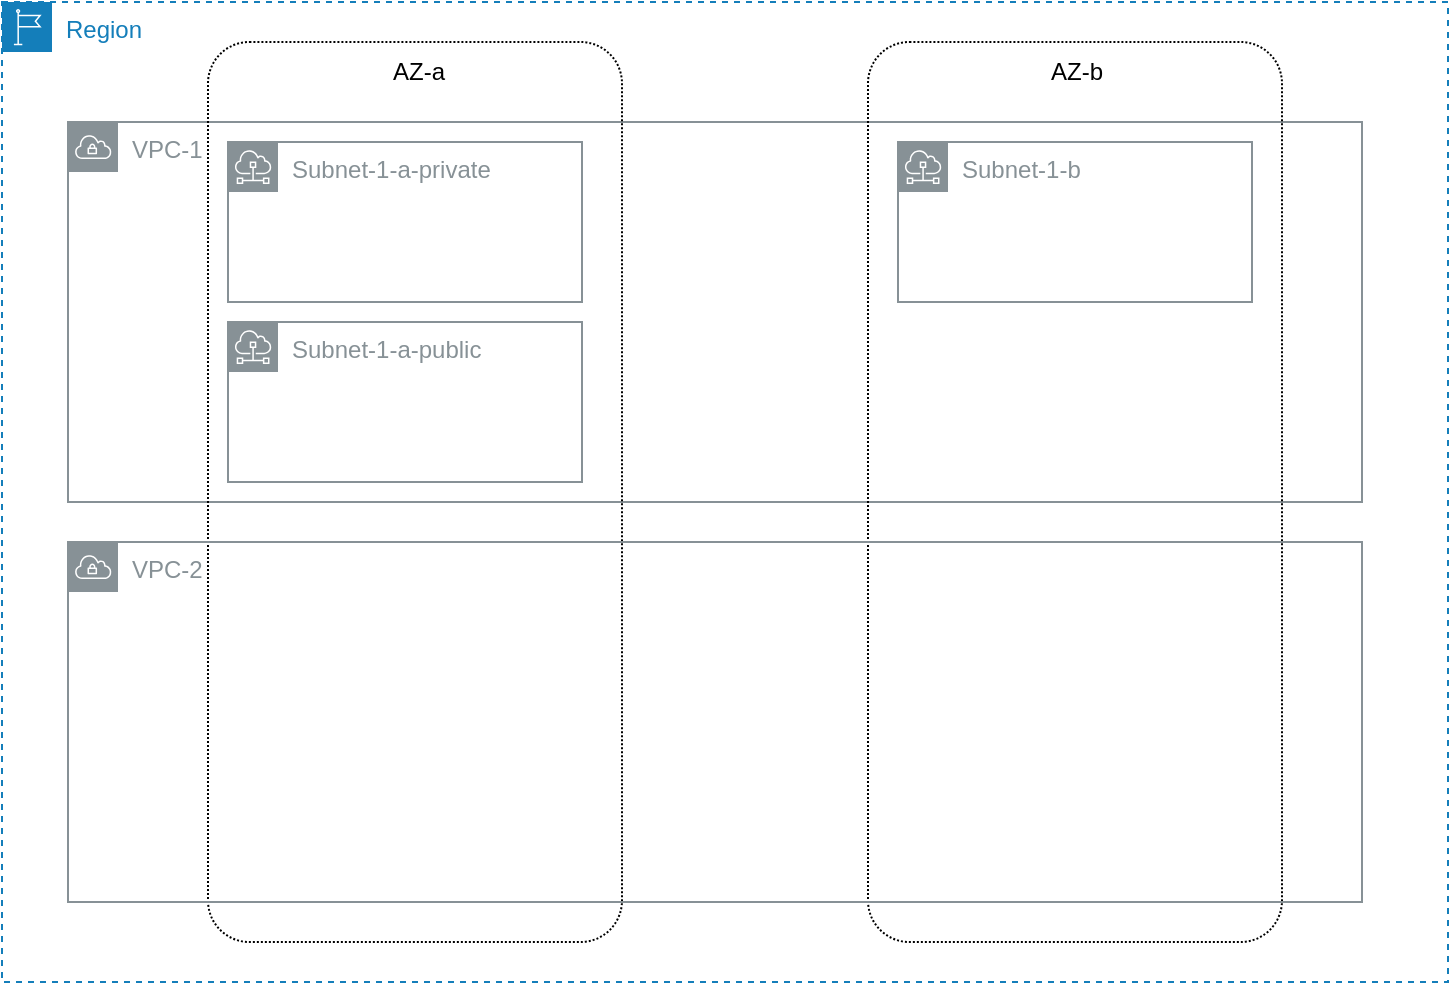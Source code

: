 <mxfile version="20.2.3" type="github">
  <diagram id="PVi3mM8rECmHYF2QpJj_" name="ページ1">
    <mxGraphModel dx="1038" dy="567" grid="1" gridSize="10" guides="1" tooltips="1" connect="1" arrows="1" fold="1" page="1" pageScale="1" pageWidth="827" pageHeight="1169" math="0" shadow="0">
      <root>
        <mxCell id="0" />
        <mxCell id="1" parent="0" />
        <mxCell id="s6jqBJWErEWpHe0qMfG8-9" value="Region" style="points=[[0,0],[0.25,0],[0.5,0],[0.75,0],[1,0],[1,0.25],[1,0.5],[1,0.75],[1,1],[0.75,1],[0.5,1],[0.25,1],[0,1],[0,0.75],[0,0.5],[0,0.25]];outlineConnect=0;gradientColor=none;html=1;whiteSpace=wrap;fontSize=12;fontStyle=0;container=1;pointerEvents=0;collapsible=0;recursiveResize=0;shape=mxgraph.aws4.group;grIcon=mxgraph.aws4.group_region;strokeColor=#147EBA;fillColor=none;verticalAlign=top;align=left;spacingLeft=30;fontColor=#147EBA;dashed=1;" vertex="1" parent="1">
          <mxGeometry x="47" y="20" width="723" height="490" as="geometry" />
        </mxCell>
        <mxCell id="s6jqBJWErEWpHe0qMfG8-11" value="VPC-1" style="sketch=0;outlineConnect=0;gradientColor=none;html=1;whiteSpace=wrap;fontSize=12;fontStyle=0;shape=mxgraph.aws4.group;grIcon=mxgraph.aws4.group_vpc;strokeColor=#879196;fillColor=none;verticalAlign=top;align=left;spacingLeft=30;fontColor=#879196;dashed=0;" vertex="1" parent="s6jqBJWErEWpHe0qMfG8-9">
          <mxGeometry x="33" y="60" width="647" height="190" as="geometry" />
        </mxCell>
        <mxCell id="s6jqBJWErEWpHe0qMfG8-12" value="" style="rounded=1;arcSize=10;dashed=1;fillColor=none;gradientColor=none;dashPattern=1 1;strokeWidth=1;" vertex="1" parent="s6jqBJWErEWpHe0qMfG8-9">
          <mxGeometry x="103" y="20" width="207" height="450" as="geometry" />
        </mxCell>
        <mxCell id="s6jqBJWErEWpHe0qMfG8-13" value="AZ-a" style="text;html=1;align=center;verticalAlign=middle;resizable=0;points=[];autosize=1;strokeColor=none;fillColor=none;" vertex="1" parent="s6jqBJWErEWpHe0qMfG8-9">
          <mxGeometry x="183" y="20" width="50" height="30" as="geometry" />
        </mxCell>
        <mxCell id="s6jqBJWErEWpHe0qMfG8-14" value="" style="rounded=1;arcSize=10;dashed=1;fillColor=none;gradientColor=none;dashPattern=1 1;strokeWidth=1;" vertex="1" parent="s6jqBJWErEWpHe0qMfG8-9">
          <mxGeometry x="433" y="20" width="207" height="450" as="geometry" />
        </mxCell>
        <mxCell id="s6jqBJWErEWpHe0qMfG8-15" value="AZ-b" style="text;html=1;align=center;verticalAlign=middle;resizable=0;points=[];autosize=1;strokeColor=none;fillColor=none;" vertex="1" parent="s6jqBJWErEWpHe0qMfG8-9">
          <mxGeometry x="511.5" y="20" width="50" height="30" as="geometry" />
        </mxCell>
        <mxCell id="s6jqBJWErEWpHe0qMfG8-16" value="VPC-2" style="sketch=0;outlineConnect=0;gradientColor=none;html=1;whiteSpace=wrap;fontSize=12;fontStyle=0;shape=mxgraph.aws4.group;grIcon=mxgraph.aws4.group_vpc;strokeColor=#879196;fillColor=none;verticalAlign=top;align=left;spacingLeft=30;fontColor=#879196;dashed=0;" vertex="1" parent="s6jqBJWErEWpHe0qMfG8-9">
          <mxGeometry x="33" y="270" width="647" height="180" as="geometry" />
        </mxCell>
        <mxCell id="s6jqBJWErEWpHe0qMfG8-17" value="Subnet-1-b" style="sketch=0;outlineConnect=0;gradientColor=none;html=1;whiteSpace=wrap;fontSize=12;fontStyle=0;shape=mxgraph.aws4.group;grIcon=mxgraph.aws4.group_subnet;strokeColor=#879196;fillColor=none;verticalAlign=top;align=left;spacingLeft=30;fontColor=#879196;dashed=0;" vertex="1" parent="s6jqBJWErEWpHe0qMfG8-9">
          <mxGeometry x="448" y="70" width="177" height="80" as="geometry" />
        </mxCell>
        <mxCell id="s6jqBJWErEWpHe0qMfG8-18" value="Subnet-1-a-private" style="sketch=0;outlineConnect=0;gradientColor=none;html=1;whiteSpace=wrap;fontSize=12;fontStyle=0;shape=mxgraph.aws4.group;grIcon=mxgraph.aws4.group_subnet;strokeColor=#879196;fillColor=none;verticalAlign=top;align=left;spacingLeft=30;fontColor=#879196;dashed=0;" vertex="1" parent="s6jqBJWErEWpHe0qMfG8-9">
          <mxGeometry x="113" y="70" width="177" height="80" as="geometry" />
        </mxCell>
        <mxCell id="s6jqBJWErEWpHe0qMfG8-19" value="Subnet-1-a-public" style="sketch=0;outlineConnect=0;gradientColor=none;html=1;whiteSpace=wrap;fontSize=12;fontStyle=0;shape=mxgraph.aws4.group;grIcon=mxgraph.aws4.group_subnet;strokeColor=#879196;fillColor=none;verticalAlign=top;align=left;spacingLeft=30;fontColor=#879196;dashed=0;" vertex="1" parent="s6jqBJWErEWpHe0qMfG8-9">
          <mxGeometry x="113" y="160" width="177" height="80" as="geometry" />
        </mxCell>
      </root>
    </mxGraphModel>
  </diagram>
</mxfile>
